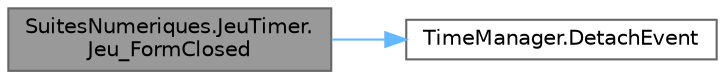 digraph "SuitesNumeriques.JeuTimer.Jeu_FormClosed"
{
 // LATEX_PDF_SIZE
  bgcolor="transparent";
  edge [fontname=Helvetica,fontsize=10,labelfontname=Helvetica,labelfontsize=10];
  node [fontname=Helvetica,fontsize=10,shape=box,height=0.2,width=0.4];
  rankdir="LR";
  Node1 [id="Node000001",label="SuitesNumeriques.JeuTimer.\lJeu_FormClosed",height=0.2,width=0.4,color="gray40", fillcolor="grey60", style="filled", fontcolor="black",tooltip="On ferme le jeu et réactive le menu principal. Attention : Peut provoquer des null ref quand le timer..."];
  Node1 -> Node2 [id="edge1_Node000001_Node000002",color="steelblue1",style="solid",tooltip=" "];
  Node2 [id="Node000002",label="TimeManager.DetachEvent",height=0.2,width=0.4,color="grey40", fillcolor="white", style="filled",URL="$class_time_manager.html#a80e8d986cc6534914008b5462e424736",tooltip="Permet de se désinscrire à l'event timer dans le jeu avec contrainte."];
}
